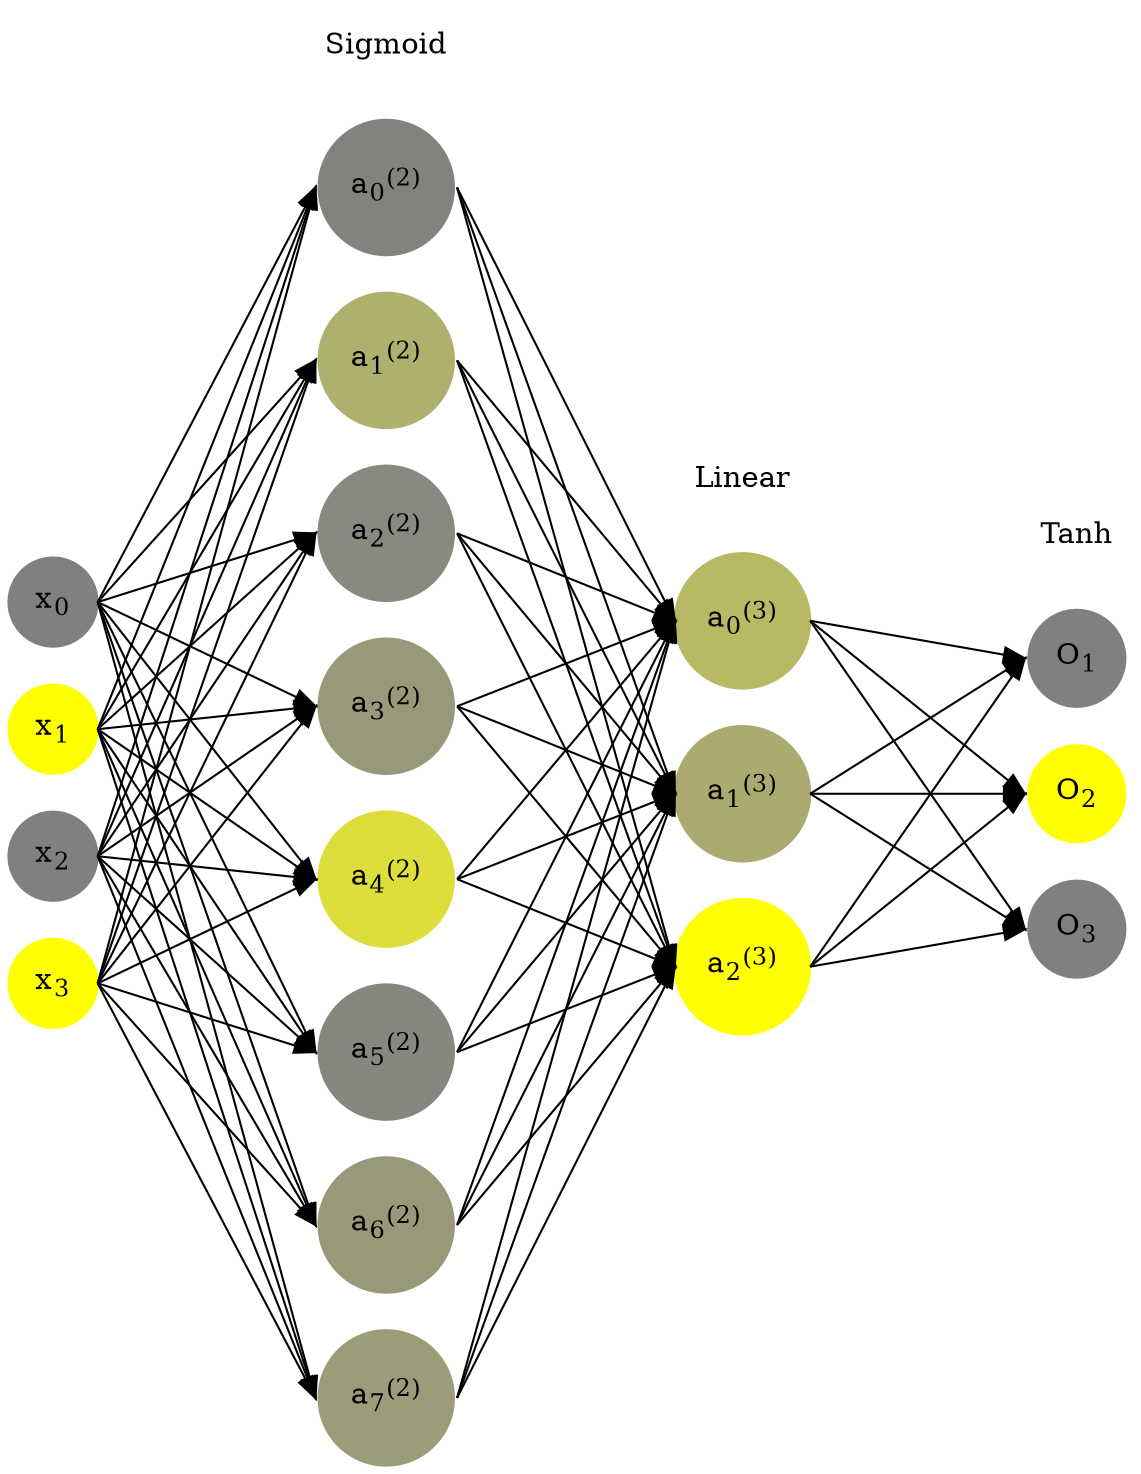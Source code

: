 digraph G {
	rankdir = LR;
	splines=false;
	edge[style=invis];
	ranksep= 1.4;
	{
	node [shape=circle, color="0.1667, 0.0, 0.5", style=filled, fillcolor="0.1667, 0.0, 0.5"];
	x0 [label=<x<sub>0</sub>>];
	}
	{
	node [shape=circle, color="0.1667, 1.0, 1.0", style=filled, fillcolor="0.1667, 1.0, 1.0"];
	x1 [label=<x<sub>1</sub>>];
	}
	{
	node [shape=circle, color="0.1667, 0.0, 0.5", style=filled, fillcolor="0.1667, 0.0, 0.5"];
	x2 [label=<x<sub>2</sub>>];
	}
	{
	node [shape=circle, color="0.1667, 1.0, 1.0", style=filled, fillcolor="0.1667, 1.0, 1.0"];
	x3 [label=<x<sub>3</sub>>];
	}
	{
	node [shape=circle, color="0.1667, 0.017308, 0.508654", style=filled, fillcolor="0.1667, 0.017308, 0.508654"];
	a02 [label=<a<sub>0</sub><sup>(2)</sup>>];
	}
	{
	node [shape=circle, color="0.1667, 0.373898, 0.686949", style=filled, fillcolor="0.1667, 0.373898, 0.686949"];
	a12 [label=<a<sub>1</sub><sup>(2)</sup>>];
	}
	{
	node [shape=circle, color="0.1667, 0.072055, 0.536027", style=filled, fillcolor="0.1667, 0.072055, 0.536027"];
	a22 [label=<a<sub>2</sub><sup>(2)</sup>>];
	}
	{
	node [shape=circle, color="0.1667, 0.188106, 0.594053", style=filled, fillcolor="0.1667, 0.188106, 0.594053"];
	a32 [label=<a<sub>3</sub><sup>(2)</sup>>];
	}
	{
	node [shape=circle, color="0.1667, 0.733321, 0.866661", style=filled, fillcolor="0.1667, 0.733321, 0.866661"];
	a42 [label=<a<sub>4</sub><sup>(2)</sup>>];
	}
	{
	node [shape=circle, color="0.1667, 0.061635, 0.530818", style=filled, fillcolor="0.1667, 0.061635, 0.530818"];
	a52 [label=<a<sub>5</sub><sup>(2)</sup>>];
	}
	{
	node [shape=circle, color="0.1667, 0.197668, 0.598834", style=filled, fillcolor="0.1667, 0.197668, 0.598834"];
	a62 [label=<a<sub>6</sub><sup>(2)</sup>>];
	}
	{
	node [shape=circle, color="0.1667, 0.225168, 0.612584", style=filled, fillcolor="0.1667, 0.225168, 0.612584"];
	a72 [label=<a<sub>7</sub><sup>(2)</sup>>];
	}
	{
	node [shape=circle, color="0.1667, 0.452807, 0.726403", style=filled, fillcolor="0.1667, 0.452807, 0.726403"];
	a03 [label=<a<sub>0</sub><sup>(3)</sup>>];
	}
	{
	node [shape=circle, color="0.1667, 0.339805, 0.669902", style=filled, fillcolor="0.1667, 0.339805, 0.669902"];
	a13 [label=<a<sub>1</sub><sup>(3)</sup>>];
	}
	{
	node [shape=circle, color="0.1667, 1.108630, 1.054315", style=filled, fillcolor="0.1667, 1.108630, 1.054315"];
	a23 [label=<a<sub>2</sub><sup>(3)</sup>>];
	}
	{
	node [shape=circle, color="0.1667, 0.0, 0.5", style=filled, fillcolor="0.1667, 0.0, 0.5"];
	O1 [label=<O<sub>1</sub>>];
	}
	{
	node [shape=circle, color="0.1667, 1.0, 1.0", style=filled, fillcolor="0.1667, 1.0, 1.0"];
	O2 [label=<O<sub>2</sub>>];
	}
	{
	node [shape=circle, color="0.1667, 0.0, 0.5", style=filled, fillcolor="0.1667, 0.0, 0.5"];
	O3 [label=<O<sub>3</sub>>];
	}
	{
	rank=same;
	x0->x1->x2->x3;
	}
	{
	rank=same;
	a02->a12->a22->a32->a42->a52->a62->a72;
	}
	{
	rank=same;
	a03->a13->a23;
	}
	{
	rank=same;
	O1->O2->O3;
	}
	l1 [shape=plaintext,label="Sigmoid"];
	l1->a02;
	{rank=same; l1;a02};
	l2 [shape=plaintext,label="Linear"];
	l2->a03;
	{rank=same; l2;a03};
	l3 [shape=plaintext,label="Tanh"];
	l3->O1;
	{rank=same; l3;O1};
edge[style=solid, tailport=e, headport=w];
	{x0;x1;x2;x3} -> {a02;a12;a22;a32;a42;a52;a62;a72};
	{a02;a12;a22;a32;a42;a52;a62;a72} -> {a03;a13;a23};
	{a03;a13;a23} -> {O1,O2,O3};
}